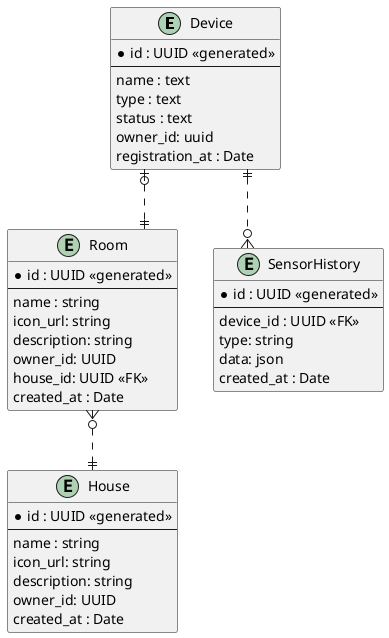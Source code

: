 @startuml

' hide the spot
' hide circle

' avoid problems with angled crows feet
skinparam linetype ortho

entity "Device" as e01 {
  *id : UUID <<generated>>
  --
  name : text
  type : text
  status : text
  owner_id: uuid
  registration_at : Date
}

entity "Room" as e02 {
  *id : UUID <<generated>>
  --
  name : string
  icon_url: string
  description: string
  owner_id: UUID
  house_id: UUID <<FK>>
  created_at : Date
}

entity "House" as e03 {
  *id : UUID <<generated>>
  --
  name : string
  icon_url: string
  description: string
  owner_id: UUID
  created_at : Date
}

entity "SensorHistory" as e04 {
  *id : UUID <<generated>>
  --
  device_id : UUID <<FK>>
  type: string
  data: json
  created_at : Date
}

e01 |o..|| e02
e02 }o..|| e03
e01 ||..o{ e04

@enduml